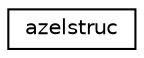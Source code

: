 digraph "Graphical Class Hierarchy"
{
 // INTERACTIVE_SVG=YES
  edge [fontname="Helvetica",fontsize="10",labelfontname="Helvetica",labelfontsize="10"];
  node [fontname="Helvetica",fontsize="10",shape=record];
  rankdir="LR";
  Node0 [label="azelstruc",height=0.2,width=0.4,color="black", fillcolor="white", style="filled",URL="$structazelstruc.html"];
}
